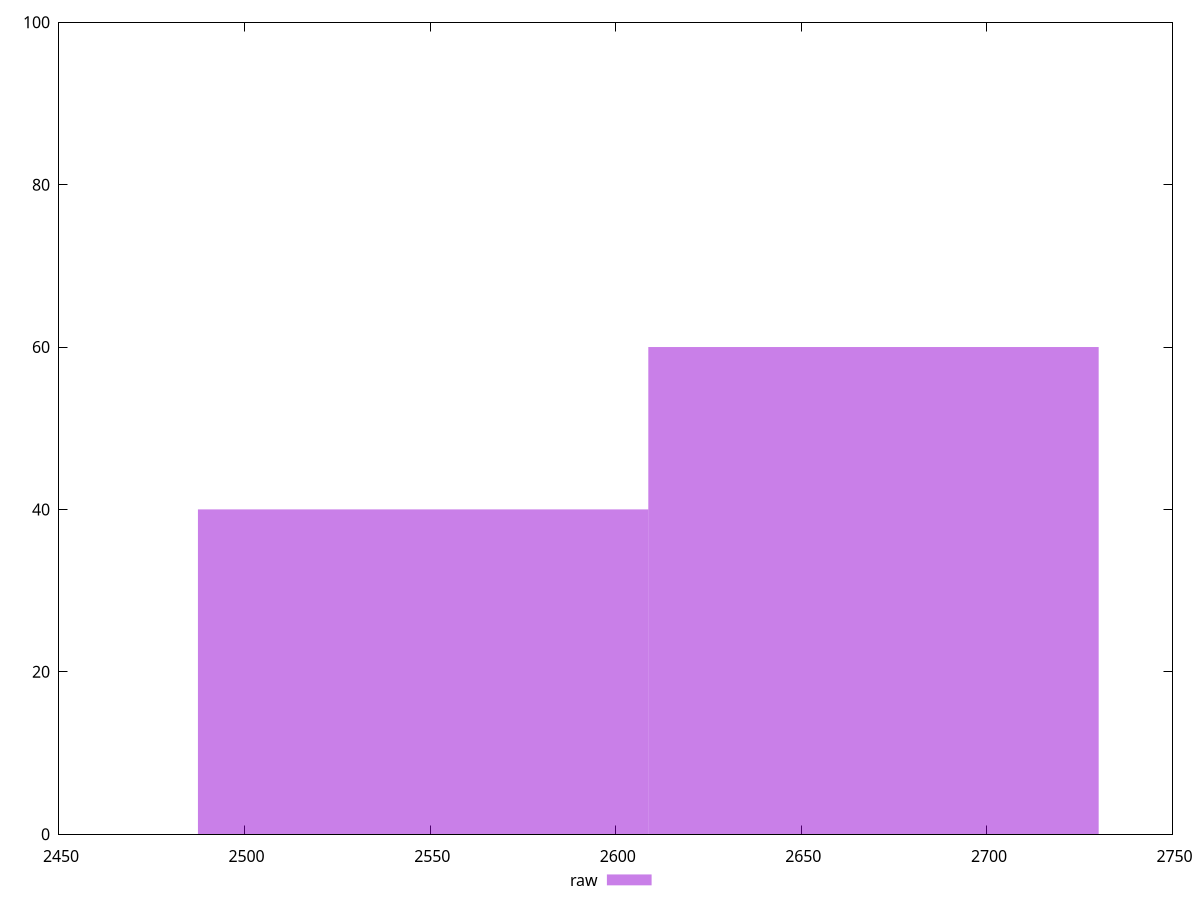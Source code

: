 reset
set terminal svg size 640, 490 enhanced background rgb 'white'
set output "report_00007_2020-12-11T15:55:29.892Z/speed-index/samples/pages+cached+noadtech/raw/histogram.svg"

$raw <<EOF
2669.4401681281665 60
2548.1019786677953 40
EOF

set key outside below
set boxwidth 121.33818946037121
set yrange [0:100]
set style fill transparent solid 0.5 noborder

plot \
  $raw title "raw" with boxes, \


reset